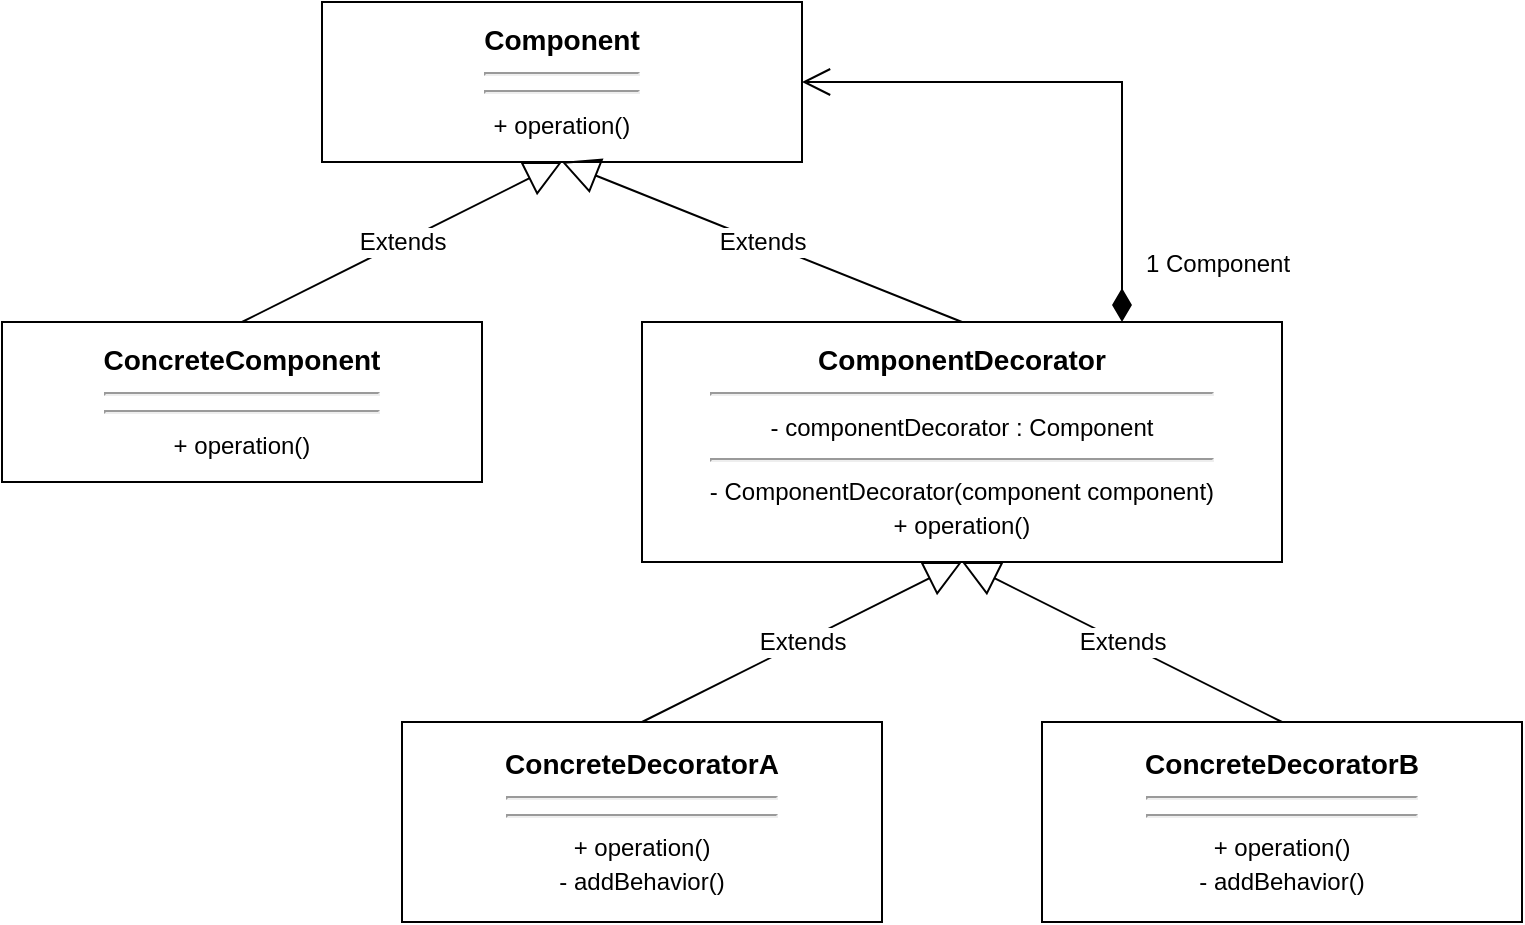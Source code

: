 <mxfile version="20.0.4" type="github">
  <diagram id="C5RBs43oDa-KdzZeNtuy" name="Page-1">
    <mxGraphModel dx="1422" dy="794" grid="1" gridSize="10" guides="1" tooltips="1" connect="1" arrows="1" fold="1" page="1" pageScale="1" pageWidth="1169" pageHeight="1654" math="0" shadow="0">
      <root>
        <mxCell id="WIyWlLk6GJQsqaUBKTNV-0" />
        <mxCell id="WIyWlLk6GJQsqaUBKTNV-1" parent="WIyWlLk6GJQsqaUBKTNV-0" />
        <mxCell id="uQw0O3kQGbf5w6A5wC6w-17" value="&lt;b&gt;Component&lt;br&gt;&lt;/b&gt;&lt;hr&gt;&lt;hr style=&quot;font-size: 13px;&quot;&gt;&lt;span style=&quot;font-size: 12px;&quot;&gt;+ operation()&lt;/span&gt;" style="rounded=0;whiteSpace=wrap;html=1;fontSize=14;fontColor=#000000;fillColor=default;gradientColor=none;" parent="WIyWlLk6GJQsqaUBKTNV-1" vertex="1">
          <mxGeometry x="240" y="40" width="240" height="80" as="geometry" />
        </mxCell>
        <mxCell id="uQw0O3kQGbf5w6A5wC6w-20" value="&lt;b&gt;ConcreteComponent&lt;br&gt;&lt;/b&gt;&lt;hr&gt;&lt;hr style=&quot;font-size: 13px;&quot;&gt;&lt;span style=&quot;font-size: 12px;&quot;&gt;+ operation()&lt;/span&gt;" style="rounded=0;whiteSpace=wrap;html=1;fontSize=14;fontColor=#000000;fillColor=default;gradientColor=none;" parent="WIyWlLk6GJQsqaUBKTNV-1" vertex="1">
          <mxGeometry x="80" y="200" width="240" height="80" as="geometry" />
        </mxCell>
        <mxCell id="uQw0O3kQGbf5w6A5wC6w-22" value="Extends" style="endArrow=block;endSize=16;endFill=0;html=1;rounded=0;fontSize=12;fontColor=#000000;exitX=0.5;exitY=0;exitDx=0;exitDy=0;entryX=0.5;entryY=1;entryDx=0;entryDy=0;" parent="WIyWlLk6GJQsqaUBKTNV-1" source="uQw0O3kQGbf5w6A5wC6w-20" target="uQw0O3kQGbf5w6A5wC6w-17" edge="1">
          <mxGeometry width="160" relative="1" as="geometry">
            <mxPoint x="620" y="330" as="sourcePoint" />
            <mxPoint x="780" y="330" as="targetPoint" />
          </mxGeometry>
        </mxCell>
        <mxCell id="uQw0O3kQGbf5w6A5wC6w-23" value="&lt;b&gt;ComponentDecorator&lt;br&gt;&lt;/b&gt;&lt;hr&gt;&lt;font style=&quot;font-size: 12px;&quot;&gt;- componentDecorator : Component&lt;/font&gt;&lt;br&gt;&lt;hr style=&quot;font-size: 13px;&quot;&gt;&lt;span style=&quot;font-size: 12px;&quot;&gt;- ComponentDecorator(component component)&lt;br&gt;+ operation()&lt;/span&gt;" style="rounded=0;whiteSpace=wrap;html=1;fontSize=14;fontColor=#000000;fillColor=default;gradientColor=none;" parent="WIyWlLk6GJQsqaUBKTNV-1" vertex="1">
          <mxGeometry x="400" y="200" width="320" height="120" as="geometry" />
        </mxCell>
        <mxCell id="uQw0O3kQGbf5w6A5wC6w-24" value="Extends" style="endArrow=block;endSize=16;endFill=0;html=1;rounded=0;fontSize=12;fontColor=#000000;exitX=0.5;exitY=0;exitDx=0;exitDy=0;" parent="WIyWlLk6GJQsqaUBKTNV-1" source="uQw0O3kQGbf5w6A5wC6w-23" edge="1">
          <mxGeometry width="160" relative="1" as="geometry">
            <mxPoint x="620" y="310" as="sourcePoint" />
            <mxPoint x="360" y="120" as="targetPoint" />
          </mxGeometry>
        </mxCell>
        <mxCell id="-fkSKhn9x-vA-FJNlj-T-0" value="&lt;b&gt;ConcreteDecoratorA&lt;br&gt;&lt;/b&gt;&lt;hr&gt;&lt;hr style=&quot;font-size: 13px;&quot;&gt;&lt;span style=&quot;font-size: 12px;&quot;&gt;+ operation()&lt;br&gt;- addBehavior()&lt;br&gt;&lt;/span&gt;" style="rounded=0;whiteSpace=wrap;html=1;fontSize=14;fontColor=#000000;fillColor=default;gradientColor=none;" vertex="1" parent="WIyWlLk6GJQsqaUBKTNV-1">
          <mxGeometry x="280" y="400" width="240" height="100" as="geometry" />
        </mxCell>
        <mxCell id="-fkSKhn9x-vA-FJNlj-T-1" value="&lt;b&gt;ConcreteDecoratorB&lt;br&gt;&lt;/b&gt;&lt;hr&gt;&lt;hr style=&quot;font-size: 13px;&quot;&gt;&lt;span style=&quot;font-size: 12px;&quot;&gt;+ operation()&lt;br&gt;- addBehavior()&lt;br&gt;&lt;/span&gt;" style="rounded=0;whiteSpace=wrap;html=1;fontSize=14;fontColor=#000000;fillColor=default;gradientColor=none;" vertex="1" parent="WIyWlLk6GJQsqaUBKTNV-1">
          <mxGeometry x="600" y="400" width="240" height="100" as="geometry" />
        </mxCell>
        <mxCell id="-fkSKhn9x-vA-FJNlj-T-3" value="1 Component" style="endArrow=open;html=1;endSize=12;startArrow=diamondThin;startSize=14;startFill=1;edgeStyle=orthogonalEdgeStyle;align=left;verticalAlign=bottom;rounded=0;fontSize=12;fontColor=#000000;entryX=1;entryY=0.5;entryDx=0;entryDy=0;exitX=0.75;exitY=0;exitDx=0;exitDy=0;" edge="1" parent="WIyWlLk6GJQsqaUBKTNV-1">
          <mxGeometry x="-0.857" y="-10" relative="1" as="geometry">
            <mxPoint x="640" y="200" as="sourcePoint" />
            <mxPoint x="480" y="80" as="targetPoint" />
            <Array as="points">
              <mxPoint x="640" y="200" />
              <mxPoint x="640" y="80" />
            </Array>
            <mxPoint as="offset" />
          </mxGeometry>
        </mxCell>
        <mxCell id="-fkSKhn9x-vA-FJNlj-T-4" value="Extends" style="endArrow=block;endSize=16;endFill=0;html=1;rounded=0;fontSize=12;fontColor=#000000;exitX=0.5;exitY=0;exitDx=0;exitDy=0;entryX=0.5;entryY=1;entryDx=0;entryDy=0;" edge="1" parent="WIyWlLk6GJQsqaUBKTNV-1" source="-fkSKhn9x-vA-FJNlj-T-0" target="uQw0O3kQGbf5w6A5wC6w-23">
          <mxGeometry width="160" relative="1" as="geometry">
            <mxPoint x="500" y="330" as="sourcePoint" />
            <mxPoint x="660" y="330" as="targetPoint" />
          </mxGeometry>
        </mxCell>
        <mxCell id="-fkSKhn9x-vA-FJNlj-T-5" value="Extends" style="endArrow=block;endSize=16;endFill=0;html=1;rounded=0;fontSize=12;fontColor=#000000;exitX=0.5;exitY=0;exitDx=0;exitDy=0;entryX=0.5;entryY=1;entryDx=0;entryDy=0;" edge="1" parent="WIyWlLk6GJQsqaUBKTNV-1" source="-fkSKhn9x-vA-FJNlj-T-1" target="uQw0O3kQGbf5w6A5wC6w-23">
          <mxGeometry width="160" relative="1" as="geometry">
            <mxPoint x="500" y="330" as="sourcePoint" />
            <mxPoint x="660" y="330" as="targetPoint" />
          </mxGeometry>
        </mxCell>
      </root>
    </mxGraphModel>
  </diagram>
</mxfile>
